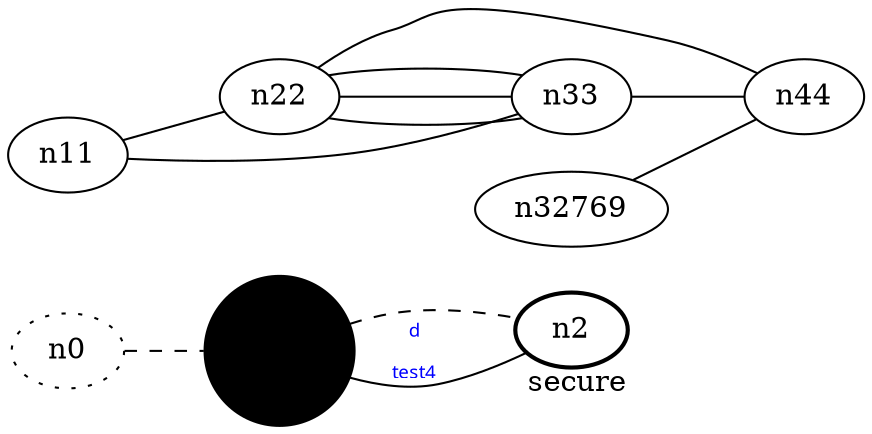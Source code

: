 graph test4 {
	rankdir=LR;
	fontcolor=blue; /* c0; c1; c0 -- c1 */
	fontcolor=blue; /* c0; c1; c0 -- c1 */
	fontcolor=blue; /* c340282366920938463463374607431768211456; c1; c0 -- c1 */
	n0 [style=dotted, fillcolor="#123456"]; // c2; c3; c2 -- c3
	n1 [height=1, width=1, color=sed, style=filled];
	n2 [style=bold, xlabel="secure"];
	n0 -- n1 -- n2[style=dashed];
	n1 -- n2 [fontname="comic sans", label="d\n\l\G", fontcolor=blue, fontsize=9];
	n11 -- n22;
	n11 -- n33;
	n32769 -- n44;
	n22 -- n33;
	n22 -- n33;
	n22 -- n33;
	n22 -- n44;
	n33 -- n44;
}
